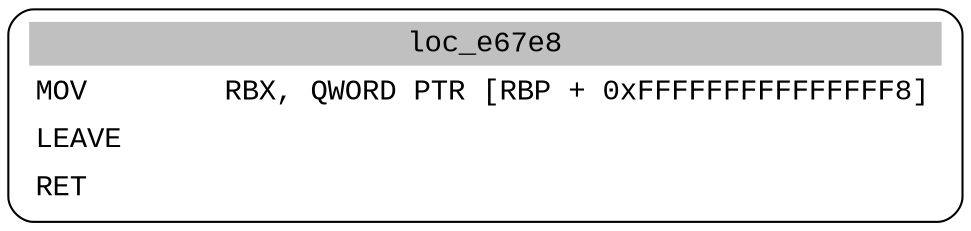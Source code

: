 digraph asm_graph {
1941 [
shape="Mrecord" fontname="Courier New"label =<<table border="0" cellborder="0" cellpadding="3"><tr><td align="center" colspan="2" bgcolor="grey">loc_e67e8</td></tr><tr><td align="left">MOV        RBX, QWORD PTR [RBP + 0xFFFFFFFFFFFFFFF8]</td></tr><tr><td align="left">LEAVE      </td></tr><tr><td align="left">RET        </td></tr></table>> ];
}